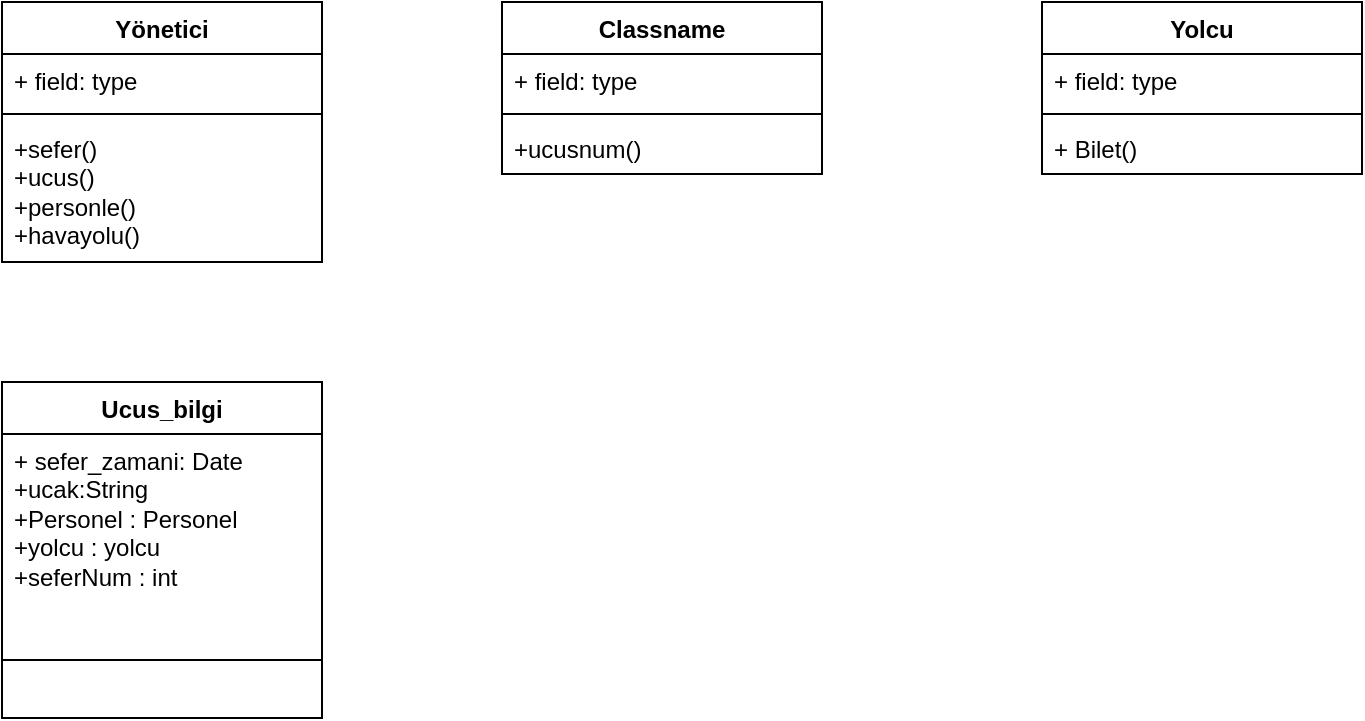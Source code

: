 <mxfile version="22.1.8" type="github">
  <diagram name="Page-1" id="y28atNg2f1xREJNrt48a">
    <mxGraphModel dx="957" dy="465" grid="1" gridSize="10" guides="1" tooltips="1" connect="1" arrows="1" fold="1" page="1" pageScale="1" pageWidth="850" pageHeight="1100" math="0" shadow="0">
      <root>
        <mxCell id="0" />
        <mxCell id="1" parent="0" />
        <mxCell id="ixh5V46xJlmoBf5bU9ou-13" value="Yönetici" style="swimlane;fontStyle=1;align=center;verticalAlign=top;childLayout=stackLayout;horizontal=1;startSize=26;horizontalStack=0;resizeParent=1;resizeParentMax=0;resizeLast=0;collapsible=1;marginBottom=0;whiteSpace=wrap;html=1;" vertex="1" parent="1">
          <mxGeometry x="40" y="130" width="160" height="130" as="geometry" />
        </mxCell>
        <mxCell id="ixh5V46xJlmoBf5bU9ou-14" value="+ field: type" style="text;strokeColor=none;fillColor=none;align=left;verticalAlign=top;spacingLeft=4;spacingRight=4;overflow=hidden;rotatable=0;points=[[0,0.5],[1,0.5]];portConstraint=eastwest;whiteSpace=wrap;html=1;" vertex="1" parent="ixh5V46xJlmoBf5bU9ou-13">
          <mxGeometry y="26" width="160" height="26" as="geometry" />
        </mxCell>
        <mxCell id="ixh5V46xJlmoBf5bU9ou-15" value="" style="line;strokeWidth=1;fillColor=none;align=left;verticalAlign=middle;spacingTop=-1;spacingLeft=3;spacingRight=3;rotatable=0;labelPosition=right;points=[];portConstraint=eastwest;strokeColor=inherit;" vertex="1" parent="ixh5V46xJlmoBf5bU9ou-13">
          <mxGeometry y="52" width="160" height="8" as="geometry" />
        </mxCell>
        <mxCell id="ixh5V46xJlmoBf5bU9ou-16" value="+sefer()&lt;br&gt;+ucus()&lt;br&gt;+personle()&lt;br&gt;+havayolu()" style="text;strokeColor=none;fillColor=none;align=left;verticalAlign=top;spacingLeft=4;spacingRight=4;overflow=hidden;rotatable=0;points=[[0,0.5],[1,0.5]];portConstraint=eastwest;whiteSpace=wrap;html=1;" vertex="1" parent="ixh5V46xJlmoBf5bU9ou-13">
          <mxGeometry y="60" width="160" height="70" as="geometry" />
        </mxCell>
        <mxCell id="ixh5V46xJlmoBf5bU9ou-17" value="Classname" style="swimlane;fontStyle=1;align=center;verticalAlign=top;childLayout=stackLayout;horizontal=1;startSize=26;horizontalStack=0;resizeParent=1;resizeParentMax=0;resizeLast=0;collapsible=1;marginBottom=0;whiteSpace=wrap;html=1;" vertex="1" parent="1">
          <mxGeometry x="290" y="130" width="160" height="86" as="geometry" />
        </mxCell>
        <mxCell id="ixh5V46xJlmoBf5bU9ou-18" value="+ field: type" style="text;strokeColor=none;fillColor=none;align=left;verticalAlign=top;spacingLeft=4;spacingRight=4;overflow=hidden;rotatable=0;points=[[0,0.5],[1,0.5]];portConstraint=eastwest;whiteSpace=wrap;html=1;" vertex="1" parent="ixh5V46xJlmoBf5bU9ou-17">
          <mxGeometry y="26" width="160" height="26" as="geometry" />
        </mxCell>
        <mxCell id="ixh5V46xJlmoBf5bU9ou-19" value="" style="line;strokeWidth=1;fillColor=none;align=left;verticalAlign=middle;spacingTop=-1;spacingLeft=3;spacingRight=3;rotatable=0;labelPosition=right;points=[];portConstraint=eastwest;strokeColor=inherit;" vertex="1" parent="ixh5V46xJlmoBf5bU9ou-17">
          <mxGeometry y="52" width="160" height="8" as="geometry" />
        </mxCell>
        <mxCell id="ixh5V46xJlmoBf5bU9ou-20" value="+ucusnum()" style="text;strokeColor=none;fillColor=none;align=left;verticalAlign=top;spacingLeft=4;spacingRight=4;overflow=hidden;rotatable=0;points=[[0,0.5],[1,0.5]];portConstraint=eastwest;whiteSpace=wrap;html=1;" vertex="1" parent="ixh5V46xJlmoBf5bU9ou-17">
          <mxGeometry y="60" width="160" height="26" as="geometry" />
        </mxCell>
        <mxCell id="ixh5V46xJlmoBf5bU9ou-21" value="Yolcu" style="swimlane;fontStyle=1;align=center;verticalAlign=top;childLayout=stackLayout;horizontal=1;startSize=26;horizontalStack=0;resizeParent=1;resizeParentMax=0;resizeLast=0;collapsible=1;marginBottom=0;whiteSpace=wrap;html=1;" vertex="1" parent="1">
          <mxGeometry x="560" y="130" width="160" height="86" as="geometry" />
        </mxCell>
        <mxCell id="ixh5V46xJlmoBf5bU9ou-22" value="+ field: type" style="text;strokeColor=none;fillColor=none;align=left;verticalAlign=top;spacingLeft=4;spacingRight=4;overflow=hidden;rotatable=0;points=[[0,0.5],[1,0.5]];portConstraint=eastwest;whiteSpace=wrap;html=1;" vertex="1" parent="ixh5V46xJlmoBf5bU9ou-21">
          <mxGeometry y="26" width="160" height="26" as="geometry" />
        </mxCell>
        <mxCell id="ixh5V46xJlmoBf5bU9ou-23" value="" style="line;strokeWidth=1;fillColor=none;align=left;verticalAlign=middle;spacingTop=-1;spacingLeft=3;spacingRight=3;rotatable=0;labelPosition=right;points=[];portConstraint=eastwest;strokeColor=inherit;" vertex="1" parent="ixh5V46xJlmoBf5bU9ou-21">
          <mxGeometry y="52" width="160" height="8" as="geometry" />
        </mxCell>
        <mxCell id="ixh5V46xJlmoBf5bU9ou-24" value="+ Bilet()" style="text;strokeColor=none;fillColor=none;align=left;verticalAlign=top;spacingLeft=4;spacingRight=4;overflow=hidden;rotatable=0;points=[[0,0.5],[1,0.5]];portConstraint=eastwest;whiteSpace=wrap;html=1;" vertex="1" parent="ixh5V46xJlmoBf5bU9ou-21">
          <mxGeometry y="60" width="160" height="26" as="geometry" />
        </mxCell>
        <mxCell id="ixh5V46xJlmoBf5bU9ou-25" value="Ucus_bilgi" style="swimlane;fontStyle=1;align=center;verticalAlign=top;childLayout=stackLayout;horizontal=1;startSize=26;horizontalStack=0;resizeParent=1;resizeParentMax=0;resizeLast=0;collapsible=1;marginBottom=0;whiteSpace=wrap;html=1;" vertex="1" parent="1">
          <mxGeometry x="40" y="320" width="160" height="168" as="geometry" />
        </mxCell>
        <mxCell id="ixh5V46xJlmoBf5bU9ou-26" value="+ sefer_zamani: Date&lt;br&gt;+ucak:String&lt;br&gt;+Personel : Personel&lt;br&gt;+yolcu : yolcu&lt;br&gt;+seferNum : int" style="text;strokeColor=none;fillColor=none;align=left;verticalAlign=top;spacingLeft=4;spacingRight=4;overflow=hidden;rotatable=0;points=[[0,0.5],[1,0.5]];portConstraint=eastwest;whiteSpace=wrap;html=1;" vertex="1" parent="ixh5V46xJlmoBf5bU9ou-25">
          <mxGeometry y="26" width="160" height="84" as="geometry" />
        </mxCell>
        <mxCell id="ixh5V46xJlmoBf5bU9ou-27" value="" style="line;strokeWidth=1;fillColor=none;align=left;verticalAlign=middle;spacingTop=-1;spacingLeft=3;spacingRight=3;rotatable=0;labelPosition=right;points=[];portConstraint=eastwest;strokeColor=inherit;" vertex="1" parent="ixh5V46xJlmoBf5bU9ou-25">
          <mxGeometry y="110" width="160" height="58" as="geometry" />
        </mxCell>
      </root>
    </mxGraphModel>
  </diagram>
</mxfile>
